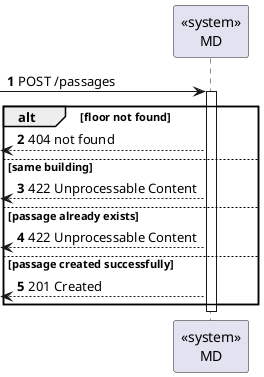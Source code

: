 @startuml
autonumber

participant "<<system>>\nMD" as mdr

[-> mdr: POST /passages
activate mdr
    alt floor not found
        [<-- mdr : 404 not found
    else same building
        [<-- mdr : 422 Unprocessable Content
    else passage already exists
        [<-- mdr : 422 Unprocessable Content
    else passage created successfully
        [<-- mdr : 201 Created
    end
deactivate mdr

@enduml

